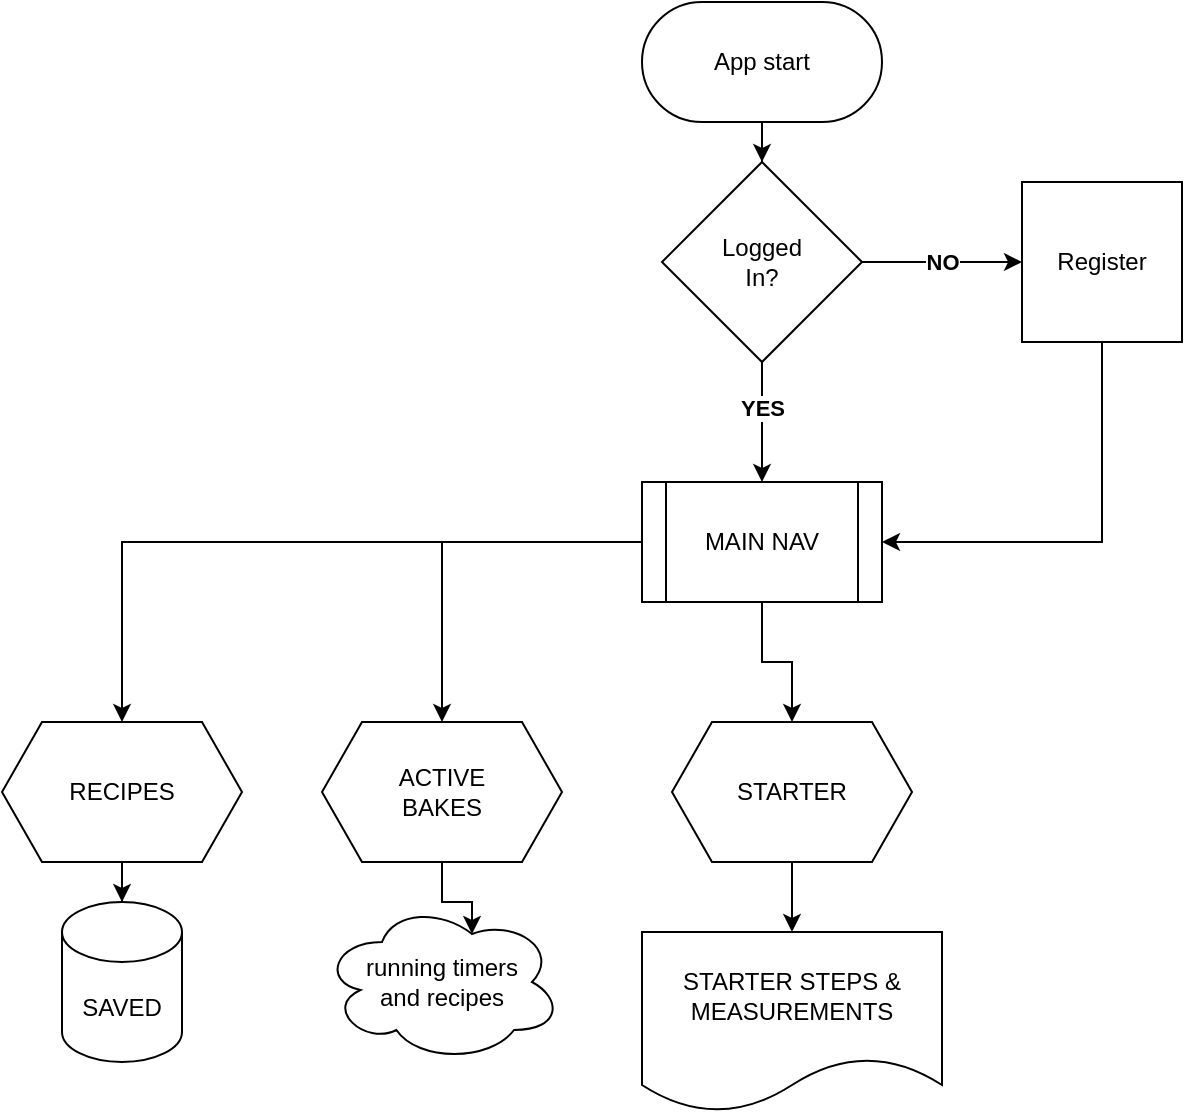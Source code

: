 <mxfile version="21.1.2" type="github">
  <diagram name="Page-1" id="ZM9P_ltMJdl6cZF1_aTy">
    <mxGraphModel dx="1194" dy="744" grid="1" gridSize="10" guides="1" tooltips="1" connect="1" arrows="1" fold="1" page="1" pageScale="1" pageWidth="850" pageHeight="1100" math="0" shadow="0">
      <root>
        <mxCell id="0" />
        <mxCell id="1" parent="0" />
        <mxCell id="Clm1eUdRcb_0vHRAShSB-6" style="edgeStyle=orthogonalEdgeStyle;rounded=0;orthogonalLoop=1;jettySize=auto;html=1;exitX=0.5;exitY=1;exitDx=0;exitDy=0;" edge="1" parent="1" source="Clm1eUdRcb_0vHRAShSB-2" target="Clm1eUdRcb_0vHRAShSB-3">
          <mxGeometry relative="1" as="geometry" />
        </mxCell>
        <mxCell id="Clm1eUdRcb_0vHRAShSB-2" value="App start" style="rounded=1;whiteSpace=wrap;html=1;arcSize=50;" vertex="1" parent="1">
          <mxGeometry x="340" y="40" width="120" height="60" as="geometry" />
        </mxCell>
        <mxCell id="Clm1eUdRcb_0vHRAShSB-7" value="&lt;b&gt;NO&lt;/b&gt;" style="edgeStyle=orthogonalEdgeStyle;rounded=0;orthogonalLoop=1;jettySize=auto;html=1;exitX=1;exitY=0.5;exitDx=0;exitDy=0;" edge="1" parent="1" source="Clm1eUdRcb_0vHRAShSB-3" target="Clm1eUdRcb_0vHRAShSB-5">
          <mxGeometry relative="1" as="geometry" />
        </mxCell>
        <mxCell id="Clm1eUdRcb_0vHRAShSB-9" style="edgeStyle=orthogonalEdgeStyle;rounded=0;orthogonalLoop=1;jettySize=auto;html=1;" edge="1" parent="1" source="Clm1eUdRcb_0vHRAShSB-3" target="Clm1eUdRcb_0vHRAShSB-13">
          <mxGeometry relative="1" as="geometry">
            <mxPoint x="390" y="300" as="targetPoint" />
          </mxGeometry>
        </mxCell>
        <mxCell id="Clm1eUdRcb_0vHRAShSB-12" value="&lt;b&gt;YES&lt;/b&gt;" style="edgeLabel;html=1;align=center;verticalAlign=middle;resizable=0;points=[];" vertex="1" connectable="0" parent="Clm1eUdRcb_0vHRAShSB-9">
          <mxGeometry x="-0.229" relative="1" as="geometry">
            <mxPoint as="offset" />
          </mxGeometry>
        </mxCell>
        <mxCell id="Clm1eUdRcb_0vHRAShSB-3" value="Logged&lt;br&gt;In?" style="rhombus;whiteSpace=wrap;html=1;" vertex="1" parent="1">
          <mxGeometry x="350" y="120" width="100" height="100" as="geometry" />
        </mxCell>
        <mxCell id="Clm1eUdRcb_0vHRAShSB-16" style="edgeStyle=orthogonalEdgeStyle;rounded=0;orthogonalLoop=1;jettySize=auto;html=1;entryX=1;entryY=0.5;entryDx=0;entryDy=0;" edge="1" parent="1" source="Clm1eUdRcb_0vHRAShSB-5" target="Clm1eUdRcb_0vHRAShSB-13">
          <mxGeometry relative="1" as="geometry">
            <mxPoint x="670" y="320" as="targetPoint" />
            <Array as="points">
              <mxPoint x="570" y="310" />
            </Array>
          </mxGeometry>
        </mxCell>
        <mxCell id="Clm1eUdRcb_0vHRAShSB-5" value="Register" style="whiteSpace=wrap;html=1;aspect=fixed;" vertex="1" parent="1">
          <mxGeometry x="530" y="130" width="80" height="80" as="geometry" />
        </mxCell>
        <mxCell id="Clm1eUdRcb_0vHRAShSB-25" style="edgeStyle=orthogonalEdgeStyle;rounded=0;orthogonalLoop=1;jettySize=auto;html=1;" edge="1" parent="1" source="Clm1eUdRcb_0vHRAShSB-11" target="Clm1eUdRcb_0vHRAShSB-22">
          <mxGeometry relative="1" as="geometry" />
        </mxCell>
        <mxCell id="Clm1eUdRcb_0vHRAShSB-11" value="RECIPES" style="shape=hexagon;perimeter=hexagonPerimeter2;whiteSpace=wrap;html=1;fixedSize=1;size=20;rounded=0;shadow=0;" vertex="1" parent="1">
          <mxGeometry x="20" y="400" width="120" height="70" as="geometry" />
        </mxCell>
        <mxCell id="Clm1eUdRcb_0vHRAShSB-19" value="" style="edgeStyle=orthogonalEdgeStyle;rounded=0;orthogonalLoop=1;jettySize=auto;html=1;" edge="1" parent="1" source="Clm1eUdRcb_0vHRAShSB-13" target="Clm1eUdRcb_0vHRAShSB-17">
          <mxGeometry relative="1" as="geometry" />
        </mxCell>
        <mxCell id="Clm1eUdRcb_0vHRAShSB-20" style="edgeStyle=orthogonalEdgeStyle;rounded=0;orthogonalLoop=1;jettySize=auto;html=1;entryX=0.5;entryY=0;entryDx=0;entryDy=0;" edge="1" parent="1" source="Clm1eUdRcb_0vHRAShSB-13" target="Clm1eUdRcb_0vHRAShSB-11">
          <mxGeometry relative="1" as="geometry" />
        </mxCell>
        <mxCell id="Clm1eUdRcb_0vHRAShSB-21" style="edgeStyle=orthogonalEdgeStyle;rounded=0;orthogonalLoop=1;jettySize=auto;html=1;" edge="1" parent="1" source="Clm1eUdRcb_0vHRAShSB-13" target="Clm1eUdRcb_0vHRAShSB-18">
          <mxGeometry relative="1" as="geometry" />
        </mxCell>
        <mxCell id="Clm1eUdRcb_0vHRAShSB-13" value="MAIN NAV" style="shape=process;whiteSpace=wrap;html=1;backgroundOutline=1;" vertex="1" parent="1">
          <mxGeometry x="340" y="280" width="120" height="60" as="geometry" />
        </mxCell>
        <mxCell id="Clm1eUdRcb_0vHRAShSB-26" style="edgeStyle=orthogonalEdgeStyle;rounded=0;orthogonalLoop=1;jettySize=auto;html=1;entryX=0.625;entryY=0.2;entryDx=0;entryDy=0;entryPerimeter=0;" edge="1" parent="1" source="Clm1eUdRcb_0vHRAShSB-17" target="Clm1eUdRcb_0vHRAShSB-23">
          <mxGeometry relative="1" as="geometry" />
        </mxCell>
        <mxCell id="Clm1eUdRcb_0vHRAShSB-17" value="ACTIVE&lt;br&gt;BAKES" style="shape=hexagon;perimeter=hexagonPerimeter2;whiteSpace=wrap;html=1;fixedSize=1;" vertex="1" parent="1">
          <mxGeometry x="180" y="400" width="120" height="70" as="geometry" />
        </mxCell>
        <mxCell id="Clm1eUdRcb_0vHRAShSB-28" style="edgeStyle=orthogonalEdgeStyle;rounded=0;orthogonalLoop=1;jettySize=auto;html=1;entryX=0.5;entryY=0;entryDx=0;entryDy=0;" edge="1" parent="1" source="Clm1eUdRcb_0vHRAShSB-18" target="Clm1eUdRcb_0vHRAShSB-27">
          <mxGeometry relative="1" as="geometry" />
        </mxCell>
        <mxCell id="Clm1eUdRcb_0vHRAShSB-18" value="STARTER" style="shape=hexagon;perimeter=hexagonPerimeter2;whiteSpace=wrap;html=1;fixedSize=1;" vertex="1" parent="1">
          <mxGeometry x="355" y="400" width="120" height="70" as="geometry" />
        </mxCell>
        <mxCell id="Clm1eUdRcb_0vHRAShSB-22" value="SAVED" style="shape=cylinder3;whiteSpace=wrap;html=1;boundedLbl=1;backgroundOutline=1;size=15;" vertex="1" parent="1">
          <mxGeometry x="50" y="490" width="60" height="80" as="geometry" />
        </mxCell>
        <mxCell id="Clm1eUdRcb_0vHRAShSB-23" value="running timers&lt;br&gt;and recipes" style="ellipse;shape=cloud;whiteSpace=wrap;html=1;" vertex="1" parent="1">
          <mxGeometry x="180" y="490" width="120" height="80" as="geometry" />
        </mxCell>
        <mxCell id="Clm1eUdRcb_0vHRAShSB-27" value="STARTER STEPS &amp;amp; MEASUREMENTS" style="shape=document;whiteSpace=wrap;html=1;boundedLbl=1;" vertex="1" parent="1">
          <mxGeometry x="340" y="505" width="150" height="90" as="geometry" />
        </mxCell>
      </root>
    </mxGraphModel>
  </diagram>
</mxfile>
